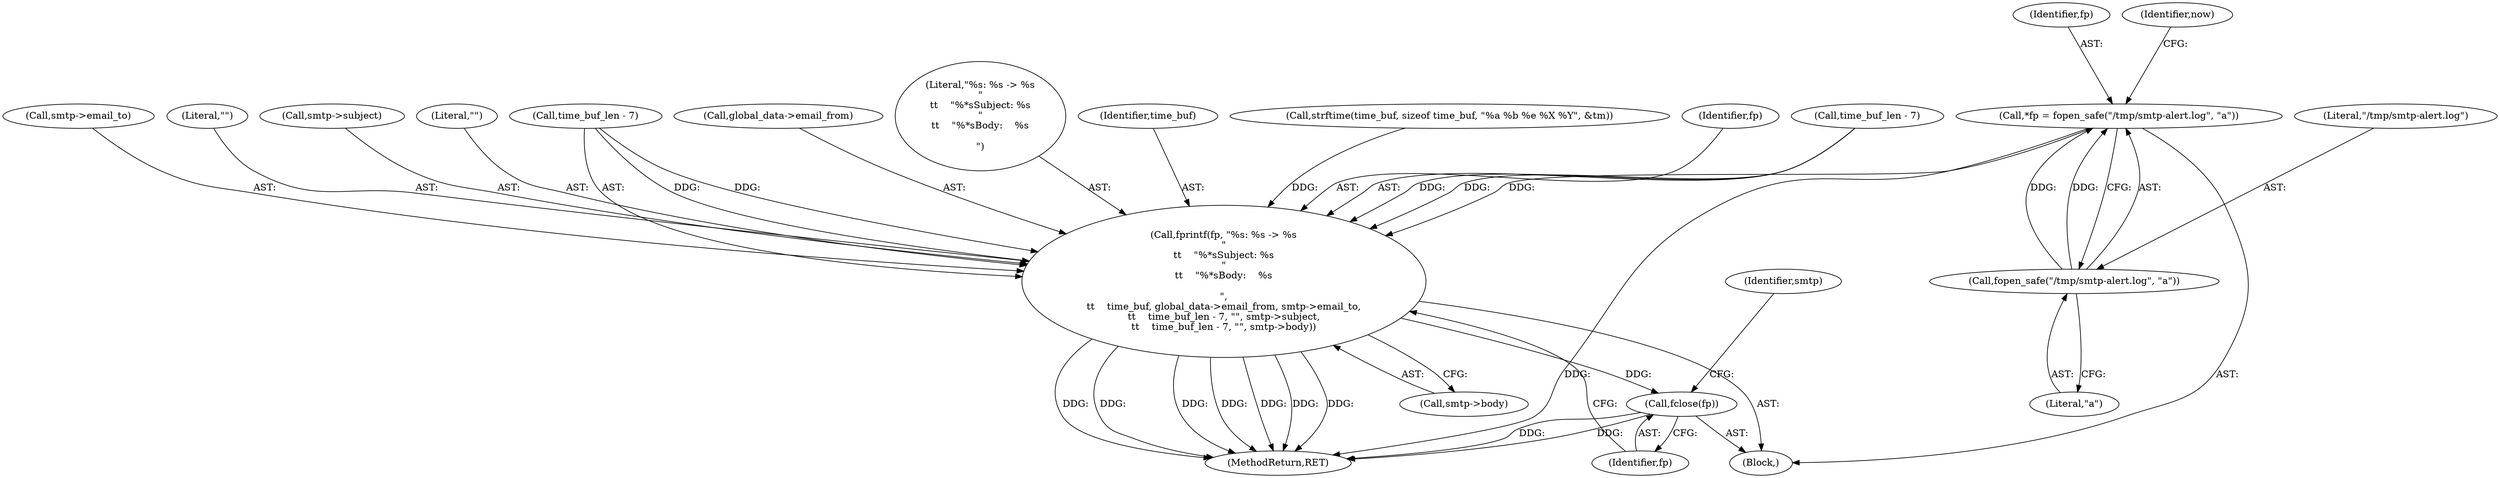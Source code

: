 digraph "0_keepalived_04f2d32871bb3b11d7dc024039952f2fe2750306_1@API" {
"1000104" [label="(Call,*fp = fopen_safe(\"/tmp/smtp-alert.log\", \"a\"))"];
"1000106" [label="(Call,fopen_safe(\"/tmp/smtp-alert.log\", \"a\"))"];
"1000130" [label="(Call,fprintf(fp, \"%s: %s -> %s\n\"\n\t\t    \"%*sSubject: %s\n\"\n\t\t    \"%*sBody:    %s\n\n\",\n\t\t    time_buf, global_data->email_from, smtp->email_to,\n\t\t    time_buf_len - 7, \"\", smtp->subject,\n\t\t    time_buf_len - 7, \"\", smtp->body))"];
"1000154" [label="(Call,fclose(fp))"];
"1000105" [label="(Identifier,fp)"];
"1000130" [label="(Call,fprintf(fp, \"%s: %s -> %s\n\"\n\t\t    \"%*sSubject: %s\n\"\n\t\t    \"%*sBody:    %s\n\n\",\n\t\t    time_buf, global_data->email_from, smtp->email_to,\n\t\t    time_buf_len - 7, \"\", smtp->subject,\n\t\t    time_buf_len - 7, \"\", smtp->body))"];
"1000123" [label="(Call,strftime(time_buf, sizeof time_buf, \"%a %b %e %X %Y\", &tm))"];
"1000131" [label="(Identifier,fp)"];
"1000140" [label="(Call,time_buf_len - 7)"];
"1000115" [label="(Identifier,now)"];
"1000137" [label="(Call,smtp->email_to)"];
"1000150" [label="(Literal,\"\")"];
"1000155" [label="(Identifier,fp)"];
"1000144" [label="(Call,smtp->subject)"];
"1000143" [label="(Literal,\"\")"];
"1000147" [label="(Call,time_buf_len - 7)"];
"1000134" [label="(Call,global_data->email_from)"];
"1000132" [label="(Literal,\"%s: %s -> %s\n\"\n\t\t    \"%*sSubject: %s\n\"\n\t\t    \"%*sBody:    %s\n\n\")"];
"1000108" [label="(Literal,\"a\")"];
"1000157" [label="(Identifier,smtp)"];
"1000158" [label="(MethodReturn,RET)"];
"1000106" [label="(Call,fopen_safe(\"/tmp/smtp-alert.log\", \"a\"))"];
"1000151" [label="(Call,smtp->body)"];
"1000107" [label="(Literal,\"/tmp/smtp-alert.log\")"];
"1000104" [label="(Call,*fp = fopen_safe(\"/tmp/smtp-alert.log\", \"a\"))"];
"1000133" [label="(Identifier,time_buf)"];
"1000154" [label="(Call,fclose(fp))"];
"1000102" [label="(Block,)"];
"1000104" -> "1000102"  [label="AST: "];
"1000104" -> "1000106"  [label="CFG: "];
"1000105" -> "1000104"  [label="AST: "];
"1000106" -> "1000104"  [label="AST: "];
"1000115" -> "1000104"  [label="CFG: "];
"1000104" -> "1000158"  [label="DDG: "];
"1000106" -> "1000104"  [label="DDG: "];
"1000106" -> "1000104"  [label="DDG: "];
"1000104" -> "1000130"  [label="DDG: "];
"1000106" -> "1000108"  [label="CFG: "];
"1000107" -> "1000106"  [label="AST: "];
"1000108" -> "1000106"  [label="AST: "];
"1000130" -> "1000102"  [label="AST: "];
"1000130" -> "1000151"  [label="CFG: "];
"1000131" -> "1000130"  [label="AST: "];
"1000132" -> "1000130"  [label="AST: "];
"1000133" -> "1000130"  [label="AST: "];
"1000134" -> "1000130"  [label="AST: "];
"1000137" -> "1000130"  [label="AST: "];
"1000140" -> "1000130"  [label="AST: "];
"1000143" -> "1000130"  [label="AST: "];
"1000144" -> "1000130"  [label="AST: "];
"1000147" -> "1000130"  [label="AST: "];
"1000150" -> "1000130"  [label="AST: "];
"1000151" -> "1000130"  [label="AST: "];
"1000155" -> "1000130"  [label="CFG: "];
"1000130" -> "1000158"  [label="DDG: "];
"1000130" -> "1000158"  [label="DDG: "];
"1000130" -> "1000158"  [label="DDG: "];
"1000130" -> "1000158"  [label="DDG: "];
"1000130" -> "1000158"  [label="DDG: "];
"1000130" -> "1000158"  [label="DDG: "];
"1000130" -> "1000158"  [label="DDG: "];
"1000123" -> "1000130"  [label="DDG: "];
"1000140" -> "1000130"  [label="DDG: "];
"1000140" -> "1000130"  [label="DDG: "];
"1000147" -> "1000130"  [label="DDG: "];
"1000147" -> "1000130"  [label="DDG: "];
"1000130" -> "1000154"  [label="DDG: "];
"1000154" -> "1000102"  [label="AST: "];
"1000154" -> "1000155"  [label="CFG: "];
"1000155" -> "1000154"  [label="AST: "];
"1000157" -> "1000154"  [label="CFG: "];
"1000154" -> "1000158"  [label="DDG: "];
"1000154" -> "1000158"  [label="DDG: "];
}
